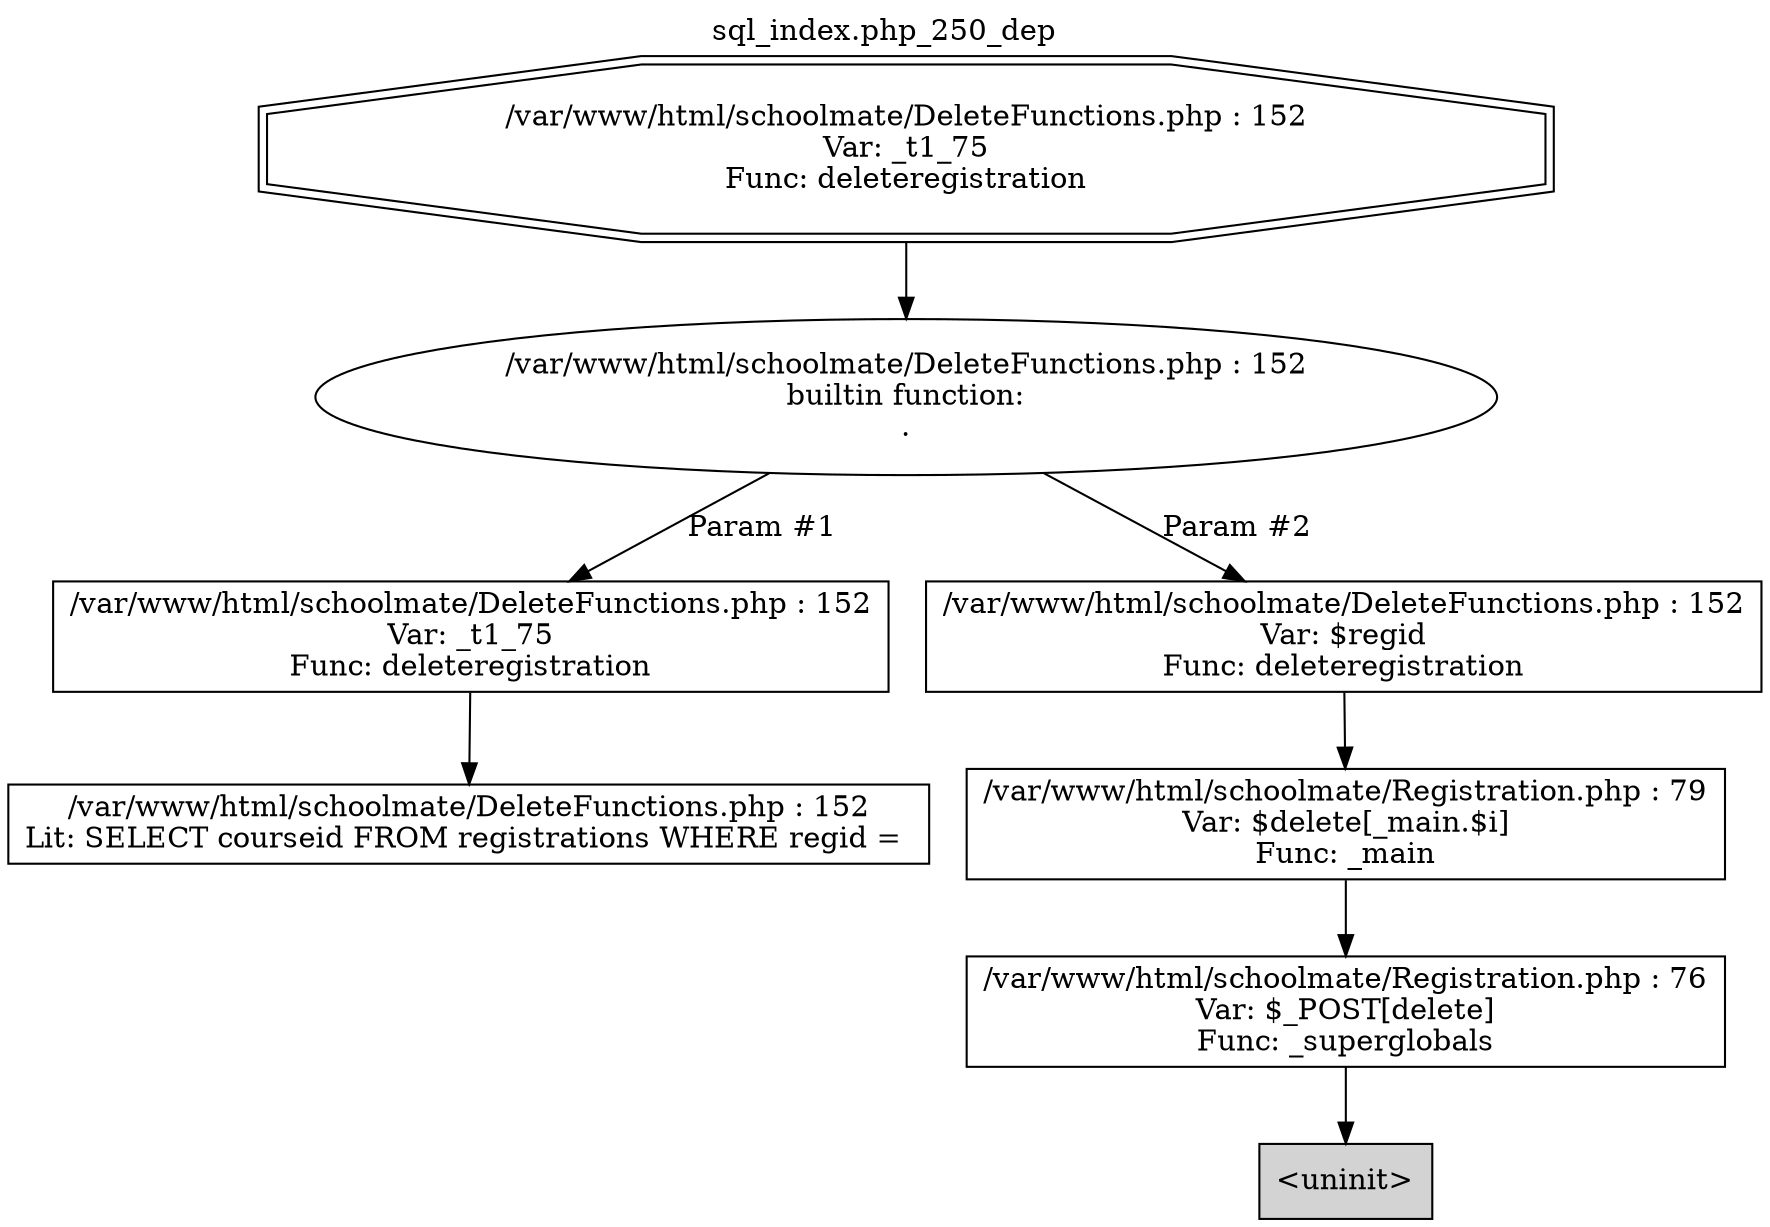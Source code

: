 digraph cfg {
  label="sql_index.php_250_dep";
  labelloc=t;
  n1 [shape=doubleoctagon, label="/var/www/html/schoolmate/DeleteFunctions.php : 152\nVar: _t1_75\nFunc: deleteregistration\n"];
  n2 [shape=ellipse, label="/var/www/html/schoolmate/DeleteFunctions.php : 152\nbuiltin function:\n.\n"];
  n3 [shape=box, label="/var/www/html/schoolmate/DeleteFunctions.php : 152\nVar: _t1_75\nFunc: deleteregistration\n"];
  n4 [shape=box, label="/var/www/html/schoolmate/DeleteFunctions.php : 152\nLit: SELECT courseid FROM registrations WHERE regid = \n"];
  n5 [shape=box, label="/var/www/html/schoolmate/DeleteFunctions.php : 152\nVar: $regid\nFunc: deleteregistration\n"];
  n6 [shape=box, label="/var/www/html/schoolmate/Registration.php : 79\nVar: $delete[_main.$i]\nFunc: _main\n"];
  n7 [shape=box, label="/var/www/html/schoolmate/Registration.php : 76\nVar: $_POST[delete]\nFunc: _superglobals\n"];
  n8 [shape=box, label="<uninit>",style=filled];
  n1 -> n2;
  n3 -> n4;
  n2 -> n3[label="Param #1"];
  n2 -> n5[label="Param #2"];
  n7 -> n8;
  n6 -> n7;
  n5 -> n6;
}
